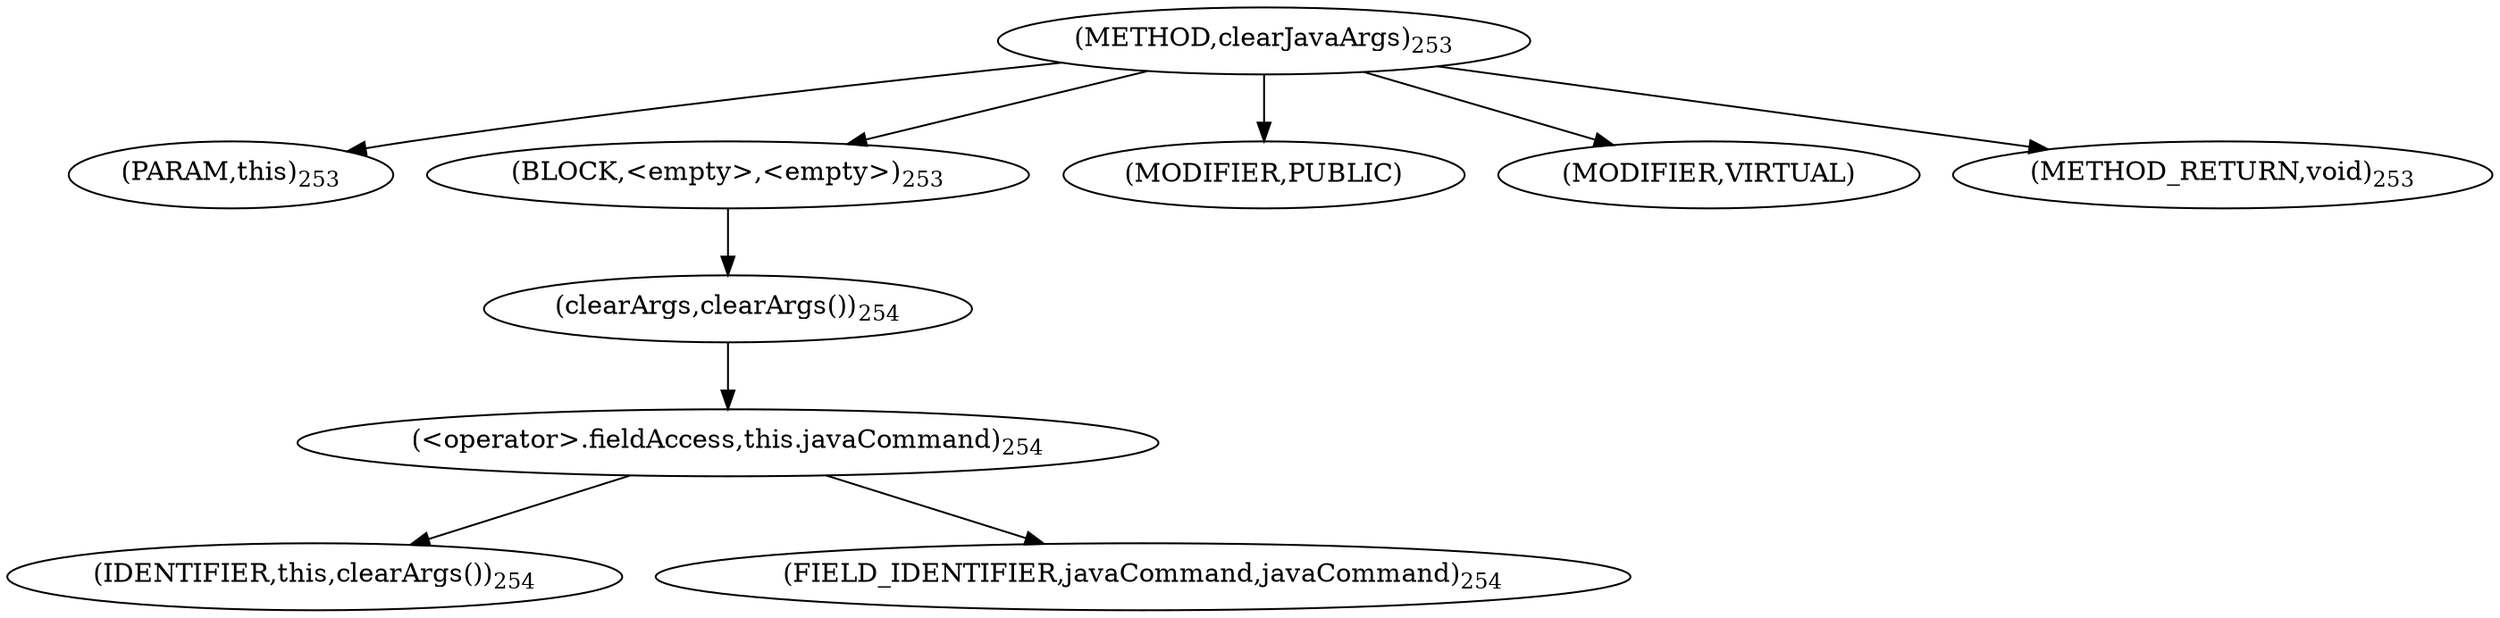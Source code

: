 digraph "clearJavaArgs" {  
"738" [label = <(METHOD,clearJavaArgs)<SUB>253</SUB>> ]
"739" [label = <(PARAM,this)<SUB>253</SUB>> ]
"740" [label = <(BLOCK,&lt;empty&gt;,&lt;empty&gt;)<SUB>253</SUB>> ]
"741" [label = <(clearArgs,clearArgs())<SUB>254</SUB>> ]
"742" [label = <(&lt;operator&gt;.fieldAccess,this.javaCommand)<SUB>254</SUB>> ]
"743" [label = <(IDENTIFIER,this,clearArgs())<SUB>254</SUB>> ]
"744" [label = <(FIELD_IDENTIFIER,javaCommand,javaCommand)<SUB>254</SUB>> ]
"745" [label = <(MODIFIER,PUBLIC)> ]
"746" [label = <(MODIFIER,VIRTUAL)> ]
"747" [label = <(METHOD_RETURN,void)<SUB>253</SUB>> ]
  "738" -> "739" 
  "738" -> "740" 
  "738" -> "745" 
  "738" -> "746" 
  "738" -> "747" 
  "740" -> "741" 
  "741" -> "742" 
  "742" -> "743" 
  "742" -> "744" 
}
